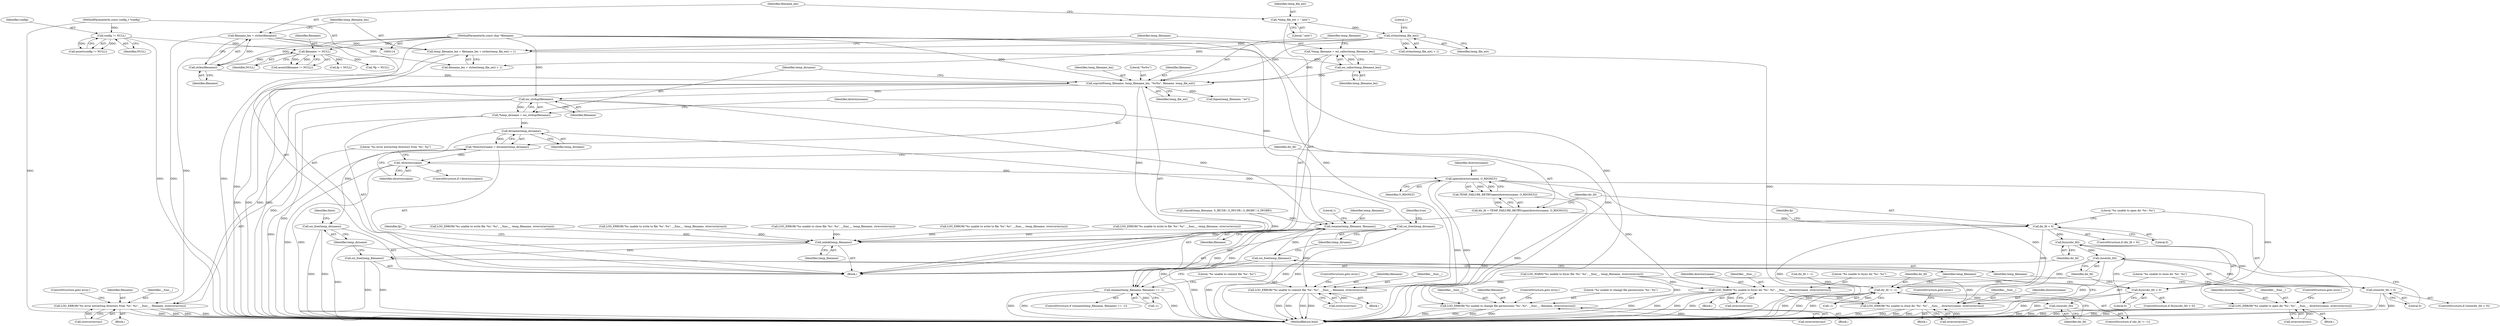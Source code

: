 digraph "0_Android_472271b153c5dc53c28beac55480a8d8434b2d5c_56@API" {
"1000172" [label="(Call,osi_strdup(filename))"];
"1000163" [label="(Call,snprintf(temp_filename, temp_filename_len, \"%s%s\", filename, temp_file_ext))"];
"1000159" [label="(Call,*temp_filename = osi_calloc(temp_filename_len))"];
"1000161" [label="(Call,osi_calloc(temp_filename_len))"];
"1000150" [label="(Call,temp_filename_len = filename_len + strlen(temp_file_ext) + 1)"];
"1000145" [label="(Call,filename_len = strlen(filename))"];
"1000147" [label="(Call,strlen(filename))"];
"1000123" [label="(Call,filename != NULL)"];
"1000116" [label="(MethodParameterIn,const char *filename)"];
"1000119" [label="(Call,config != NULL)"];
"1000115" [label="(MethodParameterIn,const config_t *config)"];
"1000155" [label="(Call,strlen(temp_file_ext))"];
"1000141" [label="(Call,*temp_file_ext = \".new\")"];
"1000170" [label="(Call,*temp_dirname = osi_strdup(filename))"];
"1000177" [label="(Call,dirname(temp_dirname))"];
"1000175" [label="(Call,*directoryname = dirname(temp_dirname))"];
"1000180" [label="(Call,!directoryname)"];
"1000193" [label="(Call,open(directoryname, O_RDONLY))"];
"1000192" [label="(Call,TEMP_FAILURE_RETRY(open(directoryname, O_RDONLY)))"];
"1000190" [label="(Call,dir_fd = TEMP_FAILURE_RETRY(open(directoryname, O_RDONLY)))"];
"1000197" [label="(Call,dir_fd < 0)"];
"1000403" [label="(Call,fsync(dir_fd))"];
"1000402" [label="(Call,fsync(dir_fd) < 0)"];
"1000415" [label="(Call,close(dir_fd))"];
"1000414" [label="(Call,close(dir_fd) < 0)"];
"1000440" [label="(Call,dir_fd != -1)"];
"1000444" [label="(Call,close(dir_fd))"];
"1000201" [label="(Call,LOG_ERROR(\"%s unable to open dir '%s': %s\", __func__, directoryname, strerror(errno)))"];
"1000407" [label="(Call,LOG_WARN(\"%s unable to fsync dir '%s': %s\", __func__, directoryname, strerror(errno)))"];
"1000419" [label="(Call,LOG_ERROR(\"%s unable to close dir '%s': %s\", __func__, directoryname, strerror(errno)))"];
"1000428" [label="(Call,osi_free(temp_dirname))"];
"1000448" [label="(Call,osi_free(temp_dirname))"];
"1000183" [label="(Call,LOG_ERROR(\"%s error extracting directory from '%s': %s\", __func__, filename, strerror(errno)))"];
"1000379" [label="(Call,LOG_ERROR(\"%s unable to change file permissions '%s': %s\", __func__, filename, strerror(errno)))"];
"1000388" [label="(Call,rename(temp_filename, filename))"];
"1000387" [label="(Call,rename(temp_filename, filename) == -1)"];
"1000394" [label="(Call,LOG_ERROR(\"%s unable to commit file '%s': %s\", __func__, filename, strerror(errno)))"];
"1000426" [label="(Call,osi_free(temp_filename))"];
"1000433" [label="(Call,unlink(temp_filename))"];
"1000446" [label="(Call,osi_free(temp_filename))"];
"1000189" [label="(ControlStructure,goto error;)"];
"1000382" [label="(Identifier,filename)"];
"1000391" [label="(Call,-1)"];
"1000117" [label="(Block,)"];
"1000401" [label="(ControlStructure,if (fsync(dir_fd) < 0))"];
"1000199" [label="(Literal,0)"];
"1000197" [label="(Call,dir_fd < 0)"];
"1000120" [label="(Identifier,config)"];
"1000402" [label="(Call,fsync(dir_fd) < 0)"];
"1000180" [label="(Call,!directoryname)"];
"1000449" [label="(Identifier,temp_dirname)"];
"1000451" [label="(Identifier,false)"];
"1000207" [label="(ControlStructure,goto error;)"];
"1000362" [label="(Call,fp = NULL)"];
"1000191" [label="(Identifier,dir_fd)"];
"1000137" [label="(Call,*fp = NULL)"];
"1000176" [label="(Identifier,directoryname)"];
"1000187" [label="(Call,strerror(errno))"];
"1000383" [label="(Call,strerror(errno))"];
"1000175" [label="(Call,*directoryname = dirname(temp_dirname))"];
"1000161" [label="(Call,osi_calloc(temp_filename_len))"];
"1000415" [label="(Call,close(dir_fd))"];
"1000403" [label="(Call,fsync(dir_fd))"];
"1000444" [label="(Call,close(dir_fd))"];
"1000122" [label="(Call,assert(filename != NULL))"];
"1000154" [label="(Call,strlen(temp_file_ext) + 1)"];
"1000162" [label="(Identifier,temp_filename_len)"];
"1000436" [label="(Identifier,fp)"];
"1000433" [label="(Call,unlink(temp_filename))"];
"1000116" [label="(MethodParameterIn,const char *filename)"];
"1000418" [label="(Block,)"];
"1000125" [label="(Identifier,NULL)"];
"1000204" [label="(Identifier,directoryname)"];
"1000182" [label="(Block,)"];
"1000405" [label="(Literal,0)"];
"1000179" [label="(ControlStructure,if (!directoryname))"];
"1000421" [label="(Identifier,__func__)"];
"1000205" [label="(Call,strerror(errno))"];
"1000413" [label="(ControlStructure,if (close(dir_fd) < 0))"];
"1000118" [label="(Call,assert(config != NULL))"];
"1000178" [label="(Identifier,temp_dirname)"];
"1000422" [label="(Identifier,directoryname)"];
"1000173" [label="(Identifier,filename)"];
"1000428" [label="(Call,osi_free(temp_dirname))"];
"1000147" [label="(Call,strlen(filename))"];
"1000150" [label="(Call,temp_filename_len = filename_len + strlen(temp_file_ext) + 1)"];
"1000434" [label="(Identifier,temp_filename)"];
"1000389" [label="(Identifier,temp_filename)"];
"1000200" [label="(Block,)"];
"1000159" [label="(Call,*temp_filename = osi_calloc(temp_filename_len))"];
"1000165" [label="(Identifier,temp_filename_len)"];
"1000172" [label="(Call,osi_strdup(filename))"];
"1000217" [label="(Call,LOG_ERROR(\"%s unable to write file '%s': %s\", __func__, temp_filename, strerror(errno)))"];
"1000201" [label="(Call,LOG_ERROR(\"%s unable to open dir '%s': %s\", __func__, directoryname, strerror(errno)))"];
"1000209" [label="(Identifier,fp)"];
"1000329" [label="(Call,LOG_ERROR(\"%s unable to write to file '%s': %s\", __func__, temp_filename, strerror(errno)))"];
"1000393" [label="(Block,)"];
"1000164" [label="(Identifier,temp_filename)"];
"1000160" [label="(Identifier,temp_filename)"];
"1000143" [label="(Literal,\".new\")"];
"1000386" [label="(ControlStructure,if (rename(temp_filename, filename) == -1))"];
"1000132" [label="(Call,dir_fd = -1)"];
"1000448" [label="(Call,osi_free(temp_dirname))"];
"1000446" [label="(Call,osi_free(temp_filename))"];
"1000417" [label="(Literal,0)"];
"1000385" [label="(ControlStructure,goto error;)"];
"1000184" [label="(Literal,\"%s error extracting directory from '%s': %s\")"];
"1000142" [label="(Identifier,temp_file_ext)"];
"1000439" [label="(ControlStructure,if (dir_fd != -1))"];
"1000395" [label="(Literal,\"%s unable to commit file '%s': %s\")"];
"1000355" [label="(Call,LOG_ERROR(\"%s unable to close file '%s': %s\", __func__, temp_filename, strerror(errno)))"];
"1000392" [label="(Literal,1)"];
"1000151" [label="(Identifier,temp_filename_len)"];
"1000115" [label="(MethodParameterIn,const config_t *config)"];
"1000425" [label="(ControlStructure,goto error;)"];
"1000166" [label="(Literal,\"%s%s\")"];
"1000380" [label="(Literal,\"%s unable to change file permissions '%s': %s\")"];
"1000426" [label="(Call,osi_free(temp_filename))"];
"1000141" [label="(Call,*temp_file_ext = \".new\")"];
"1000396" [label="(Identifier,__func__)"];
"1000193" [label="(Call,open(directoryname, O_RDONLY))"];
"1000379" [label="(Call,LOG_ERROR(\"%s unable to change file permissions '%s': %s\", __func__, filename, strerror(errno)))"];
"1000431" [label="(Identifier,true)"];
"1000407" [label="(Call,LOG_WARN(\"%s unable to fsync dir '%s': %s\", __func__, directoryname, strerror(errno)))"];
"1000387" [label="(Call,rename(temp_filename, filename) == -1)"];
"1000190" [label="(Call,dir_fd = TEMP_FAILURE_RETRY(open(directoryname, O_RDONLY)))"];
"1000411" [label="(Call,strerror(errno))"];
"1000408" [label="(Literal,\"%s unable to fsync dir '%s': %s\")"];
"1000186" [label="(Identifier,filename)"];
"1000156" [label="(Identifier,temp_file_ext)"];
"1000419" [label="(Call,LOG_ERROR(\"%s unable to close dir '%s': %s\", __func__, directoryname, strerror(errno)))"];
"1000406" [label="(Block,)"];
"1000400" [label="(ControlStructure,goto error;)"];
"1000198" [label="(Identifier,dir_fd)"];
"1000192" [label="(Call,TEMP_FAILURE_RETRY(open(directoryname, O_RDONLY)))"];
"1000183" [label="(Call,LOG_ERROR(\"%s error extracting directory from '%s': %s\", __func__, filename, strerror(errno)))"];
"1000195" [label="(Identifier,O_RDONLY)"];
"1000210" [label="(Call,fopen(temp_filename, \"wt\"))"];
"1000442" [label="(Call,-1)"];
"1000185" [label="(Identifier,__func__)"];
"1000203" [label="(Identifier,__func__)"];
"1000177" [label="(Call,dirname(temp_dirname))"];
"1000423" [label="(Call,strerror(errno))"];
"1000397" [label="(Identifier,filename)"];
"1000155" [label="(Call,strlen(temp_file_ext))"];
"1000171" [label="(Identifier,temp_dirname)"];
"1000202" [label="(Literal,\"%s unable to open dir '%s': %s\")"];
"1000429" [label="(Identifier,temp_dirname)"];
"1000146" [label="(Identifier,filename_len)"];
"1000420" [label="(Literal,\"%s unable to close dir '%s': %s\")"];
"1000452" [label="(MethodReturn,bool)"];
"1000343" [label="(Call,LOG_WARN(\"%s unable to fsync file '%s': %s\", __func__, temp_filename, strerror(errno)))"];
"1000394" [label="(Call,LOG_ERROR(\"%s unable to commit file '%s': %s\", __func__, filename, strerror(errno)))"];
"1000410" [label="(Identifier,directoryname)"];
"1000170" [label="(Call,*temp_dirname = osi_strdup(filename))"];
"1000145" [label="(Call,filename_len = strlen(filename))"];
"1000163" [label="(Call,snprintf(temp_filename, temp_filename_len, \"%s%s\", filename, temp_file_ext))"];
"1000157" [label="(Literal,1)"];
"1000167" [label="(Identifier,filename)"];
"1000447" [label="(Identifier,temp_filename)"];
"1000194" [label="(Identifier,directoryname)"];
"1000196" [label="(ControlStructure,if (dir_fd < 0))"];
"1000119" [label="(Call,config != NULL)"];
"1000124" [label="(Identifier,filename)"];
"1000440" [label="(Call,dir_fd != -1)"];
"1000123" [label="(Call,filename != NULL)"];
"1000427" [label="(Identifier,temp_filename)"];
"1000260" [label="(Call,LOG_ERROR(\"%s unable to write to file '%s': %s\", __func__, temp_filename, strerror(errno)))"];
"1000388" [label="(Call,rename(temp_filename, filename))"];
"1000168" [label="(Identifier,temp_file_ext)"];
"1000152" [label="(Call,filename_len + strlen(temp_file_ext) + 1)"];
"1000441" [label="(Identifier,dir_fd)"];
"1000398" [label="(Call,strerror(errno))"];
"1000390" [label="(Identifier,filename)"];
"1000306" [label="(Call,LOG_ERROR(\"%s unable to write to file '%s': %s\", __func__, temp_filename, strerror(errno)))"];
"1000367" [label="(Call,chmod(temp_filename, S_IRUSR | S_IWUSR | S_IRGRP | S_IWGRP))"];
"1000378" [label="(Block,)"];
"1000445" [label="(Identifier,dir_fd)"];
"1000414" [label="(Call,close(dir_fd) < 0)"];
"1000181" [label="(Identifier,directoryname)"];
"1000404" [label="(Identifier,dir_fd)"];
"1000381" [label="(Identifier,__func__)"];
"1000148" [label="(Identifier,filename)"];
"1000416" [label="(Identifier,dir_fd)"];
"1000409" [label="(Identifier,__func__)"];
"1000121" [label="(Identifier,NULL)"];
"1000172" -> "1000170"  [label="AST: "];
"1000172" -> "1000173"  [label="CFG: "];
"1000173" -> "1000172"  [label="AST: "];
"1000170" -> "1000172"  [label="CFG: "];
"1000172" -> "1000452"  [label="DDG: "];
"1000172" -> "1000170"  [label="DDG: "];
"1000163" -> "1000172"  [label="DDG: "];
"1000116" -> "1000172"  [label="DDG: "];
"1000172" -> "1000183"  [label="DDG: "];
"1000172" -> "1000379"  [label="DDG: "];
"1000172" -> "1000388"  [label="DDG: "];
"1000163" -> "1000117"  [label="AST: "];
"1000163" -> "1000168"  [label="CFG: "];
"1000164" -> "1000163"  [label="AST: "];
"1000165" -> "1000163"  [label="AST: "];
"1000166" -> "1000163"  [label="AST: "];
"1000167" -> "1000163"  [label="AST: "];
"1000168" -> "1000163"  [label="AST: "];
"1000171" -> "1000163"  [label="CFG: "];
"1000163" -> "1000452"  [label="DDG: "];
"1000163" -> "1000452"  [label="DDG: "];
"1000163" -> "1000452"  [label="DDG: "];
"1000159" -> "1000163"  [label="DDG: "];
"1000161" -> "1000163"  [label="DDG: "];
"1000147" -> "1000163"  [label="DDG: "];
"1000116" -> "1000163"  [label="DDG: "];
"1000155" -> "1000163"  [label="DDG: "];
"1000163" -> "1000210"  [label="DDG: "];
"1000163" -> "1000433"  [label="DDG: "];
"1000159" -> "1000117"  [label="AST: "];
"1000159" -> "1000161"  [label="CFG: "];
"1000160" -> "1000159"  [label="AST: "];
"1000161" -> "1000159"  [label="AST: "];
"1000164" -> "1000159"  [label="CFG: "];
"1000159" -> "1000452"  [label="DDG: "];
"1000161" -> "1000159"  [label="DDG: "];
"1000161" -> "1000162"  [label="CFG: "];
"1000162" -> "1000161"  [label="AST: "];
"1000150" -> "1000161"  [label="DDG: "];
"1000150" -> "1000117"  [label="AST: "];
"1000150" -> "1000152"  [label="CFG: "];
"1000151" -> "1000150"  [label="AST: "];
"1000152" -> "1000150"  [label="AST: "];
"1000160" -> "1000150"  [label="CFG: "];
"1000150" -> "1000452"  [label="DDG: "];
"1000145" -> "1000150"  [label="DDG: "];
"1000155" -> "1000150"  [label="DDG: "];
"1000145" -> "1000117"  [label="AST: "];
"1000145" -> "1000147"  [label="CFG: "];
"1000146" -> "1000145"  [label="AST: "];
"1000147" -> "1000145"  [label="AST: "];
"1000151" -> "1000145"  [label="CFG: "];
"1000145" -> "1000452"  [label="DDG: "];
"1000147" -> "1000145"  [label="DDG: "];
"1000145" -> "1000152"  [label="DDG: "];
"1000147" -> "1000148"  [label="CFG: "];
"1000148" -> "1000147"  [label="AST: "];
"1000123" -> "1000147"  [label="DDG: "];
"1000116" -> "1000147"  [label="DDG: "];
"1000123" -> "1000122"  [label="AST: "];
"1000123" -> "1000125"  [label="CFG: "];
"1000124" -> "1000123"  [label="AST: "];
"1000125" -> "1000123"  [label="AST: "];
"1000122" -> "1000123"  [label="CFG: "];
"1000123" -> "1000122"  [label="DDG: "];
"1000123" -> "1000122"  [label="DDG: "];
"1000116" -> "1000123"  [label="DDG: "];
"1000119" -> "1000123"  [label="DDG: "];
"1000123" -> "1000137"  [label="DDG: "];
"1000123" -> "1000362"  [label="DDG: "];
"1000116" -> "1000114"  [label="AST: "];
"1000116" -> "1000452"  [label="DDG: "];
"1000116" -> "1000183"  [label="DDG: "];
"1000116" -> "1000379"  [label="DDG: "];
"1000116" -> "1000388"  [label="DDG: "];
"1000116" -> "1000394"  [label="DDG: "];
"1000119" -> "1000118"  [label="AST: "];
"1000119" -> "1000121"  [label="CFG: "];
"1000120" -> "1000119"  [label="AST: "];
"1000121" -> "1000119"  [label="AST: "];
"1000118" -> "1000119"  [label="CFG: "];
"1000119" -> "1000452"  [label="DDG: "];
"1000119" -> "1000118"  [label="DDG: "];
"1000119" -> "1000118"  [label="DDG: "];
"1000115" -> "1000119"  [label="DDG: "];
"1000115" -> "1000114"  [label="AST: "];
"1000115" -> "1000452"  [label="DDG: "];
"1000155" -> "1000154"  [label="AST: "];
"1000155" -> "1000156"  [label="CFG: "];
"1000156" -> "1000155"  [label="AST: "];
"1000157" -> "1000155"  [label="CFG: "];
"1000155" -> "1000152"  [label="DDG: "];
"1000155" -> "1000154"  [label="DDG: "];
"1000141" -> "1000155"  [label="DDG: "];
"1000141" -> "1000117"  [label="AST: "];
"1000141" -> "1000143"  [label="CFG: "];
"1000142" -> "1000141"  [label="AST: "];
"1000143" -> "1000141"  [label="AST: "];
"1000146" -> "1000141"  [label="CFG: "];
"1000170" -> "1000117"  [label="AST: "];
"1000171" -> "1000170"  [label="AST: "];
"1000176" -> "1000170"  [label="CFG: "];
"1000170" -> "1000452"  [label="DDG: "];
"1000170" -> "1000177"  [label="DDG: "];
"1000177" -> "1000175"  [label="AST: "];
"1000177" -> "1000178"  [label="CFG: "];
"1000178" -> "1000177"  [label="AST: "];
"1000175" -> "1000177"  [label="CFG: "];
"1000177" -> "1000175"  [label="DDG: "];
"1000177" -> "1000428"  [label="DDG: "];
"1000177" -> "1000448"  [label="DDG: "];
"1000175" -> "1000117"  [label="AST: "];
"1000176" -> "1000175"  [label="AST: "];
"1000181" -> "1000175"  [label="CFG: "];
"1000175" -> "1000452"  [label="DDG: "];
"1000175" -> "1000180"  [label="DDG: "];
"1000180" -> "1000179"  [label="AST: "];
"1000180" -> "1000181"  [label="CFG: "];
"1000181" -> "1000180"  [label="AST: "];
"1000184" -> "1000180"  [label="CFG: "];
"1000191" -> "1000180"  [label="CFG: "];
"1000180" -> "1000452"  [label="DDG: "];
"1000180" -> "1000452"  [label="DDG: "];
"1000180" -> "1000193"  [label="DDG: "];
"1000193" -> "1000192"  [label="AST: "];
"1000193" -> "1000195"  [label="CFG: "];
"1000194" -> "1000193"  [label="AST: "];
"1000195" -> "1000193"  [label="AST: "];
"1000192" -> "1000193"  [label="CFG: "];
"1000193" -> "1000452"  [label="DDG: "];
"1000193" -> "1000452"  [label="DDG: "];
"1000193" -> "1000192"  [label="DDG: "];
"1000193" -> "1000192"  [label="DDG: "];
"1000193" -> "1000201"  [label="DDG: "];
"1000193" -> "1000407"  [label="DDG: "];
"1000193" -> "1000419"  [label="DDG: "];
"1000192" -> "1000190"  [label="AST: "];
"1000190" -> "1000192"  [label="CFG: "];
"1000192" -> "1000452"  [label="DDG: "];
"1000192" -> "1000190"  [label="DDG: "];
"1000190" -> "1000117"  [label="AST: "];
"1000191" -> "1000190"  [label="AST: "];
"1000198" -> "1000190"  [label="CFG: "];
"1000190" -> "1000452"  [label="DDG: "];
"1000190" -> "1000197"  [label="DDG: "];
"1000197" -> "1000196"  [label="AST: "];
"1000197" -> "1000199"  [label="CFG: "];
"1000198" -> "1000197"  [label="AST: "];
"1000199" -> "1000197"  [label="AST: "];
"1000202" -> "1000197"  [label="CFG: "];
"1000209" -> "1000197"  [label="CFG: "];
"1000197" -> "1000452"  [label="DDG: "];
"1000197" -> "1000403"  [label="DDG: "];
"1000197" -> "1000440"  [label="DDG: "];
"1000403" -> "1000402"  [label="AST: "];
"1000403" -> "1000404"  [label="CFG: "];
"1000404" -> "1000403"  [label="AST: "];
"1000405" -> "1000403"  [label="CFG: "];
"1000403" -> "1000402"  [label="DDG: "];
"1000403" -> "1000415"  [label="DDG: "];
"1000402" -> "1000401"  [label="AST: "];
"1000402" -> "1000405"  [label="CFG: "];
"1000405" -> "1000402"  [label="AST: "];
"1000408" -> "1000402"  [label="CFG: "];
"1000416" -> "1000402"  [label="CFG: "];
"1000402" -> "1000452"  [label="DDG: "];
"1000402" -> "1000452"  [label="DDG: "];
"1000415" -> "1000414"  [label="AST: "];
"1000415" -> "1000416"  [label="CFG: "];
"1000416" -> "1000415"  [label="AST: "];
"1000417" -> "1000415"  [label="CFG: "];
"1000415" -> "1000452"  [label="DDG: "];
"1000415" -> "1000414"  [label="DDG: "];
"1000415" -> "1000440"  [label="DDG: "];
"1000414" -> "1000413"  [label="AST: "];
"1000414" -> "1000417"  [label="CFG: "];
"1000417" -> "1000414"  [label="AST: "];
"1000420" -> "1000414"  [label="CFG: "];
"1000427" -> "1000414"  [label="CFG: "];
"1000414" -> "1000452"  [label="DDG: "];
"1000414" -> "1000452"  [label="DDG: "];
"1000440" -> "1000439"  [label="AST: "];
"1000440" -> "1000442"  [label="CFG: "];
"1000441" -> "1000440"  [label="AST: "];
"1000442" -> "1000440"  [label="AST: "];
"1000445" -> "1000440"  [label="CFG: "];
"1000447" -> "1000440"  [label="CFG: "];
"1000440" -> "1000452"  [label="DDG: "];
"1000440" -> "1000452"  [label="DDG: "];
"1000440" -> "1000452"  [label="DDG: "];
"1000132" -> "1000440"  [label="DDG: "];
"1000442" -> "1000440"  [label="DDG: "];
"1000440" -> "1000444"  [label="DDG: "];
"1000444" -> "1000439"  [label="AST: "];
"1000444" -> "1000445"  [label="CFG: "];
"1000445" -> "1000444"  [label="AST: "];
"1000447" -> "1000444"  [label="CFG: "];
"1000444" -> "1000452"  [label="DDG: "];
"1000444" -> "1000452"  [label="DDG: "];
"1000201" -> "1000200"  [label="AST: "];
"1000201" -> "1000205"  [label="CFG: "];
"1000202" -> "1000201"  [label="AST: "];
"1000203" -> "1000201"  [label="AST: "];
"1000204" -> "1000201"  [label="AST: "];
"1000205" -> "1000201"  [label="AST: "];
"1000207" -> "1000201"  [label="CFG: "];
"1000201" -> "1000452"  [label="DDG: "];
"1000201" -> "1000452"  [label="DDG: "];
"1000201" -> "1000452"  [label="DDG: "];
"1000201" -> "1000452"  [label="DDG: "];
"1000205" -> "1000201"  [label="DDG: "];
"1000407" -> "1000406"  [label="AST: "];
"1000407" -> "1000411"  [label="CFG: "];
"1000408" -> "1000407"  [label="AST: "];
"1000409" -> "1000407"  [label="AST: "];
"1000410" -> "1000407"  [label="AST: "];
"1000411" -> "1000407"  [label="AST: "];
"1000416" -> "1000407"  [label="CFG: "];
"1000407" -> "1000452"  [label="DDG: "];
"1000407" -> "1000452"  [label="DDG: "];
"1000407" -> "1000452"  [label="DDG: "];
"1000407" -> "1000452"  [label="DDG: "];
"1000343" -> "1000407"  [label="DDG: "];
"1000411" -> "1000407"  [label="DDG: "];
"1000407" -> "1000419"  [label="DDG: "];
"1000407" -> "1000419"  [label="DDG: "];
"1000419" -> "1000418"  [label="AST: "];
"1000419" -> "1000423"  [label="CFG: "];
"1000420" -> "1000419"  [label="AST: "];
"1000421" -> "1000419"  [label="AST: "];
"1000422" -> "1000419"  [label="AST: "];
"1000423" -> "1000419"  [label="AST: "];
"1000425" -> "1000419"  [label="CFG: "];
"1000419" -> "1000452"  [label="DDG: "];
"1000419" -> "1000452"  [label="DDG: "];
"1000419" -> "1000452"  [label="DDG: "];
"1000419" -> "1000452"  [label="DDG: "];
"1000343" -> "1000419"  [label="DDG: "];
"1000423" -> "1000419"  [label="DDG: "];
"1000428" -> "1000117"  [label="AST: "];
"1000428" -> "1000429"  [label="CFG: "];
"1000429" -> "1000428"  [label="AST: "];
"1000431" -> "1000428"  [label="CFG: "];
"1000428" -> "1000452"  [label="DDG: "];
"1000428" -> "1000452"  [label="DDG: "];
"1000448" -> "1000117"  [label="AST: "];
"1000448" -> "1000449"  [label="CFG: "];
"1000449" -> "1000448"  [label="AST: "];
"1000451" -> "1000448"  [label="CFG: "];
"1000448" -> "1000452"  [label="DDG: "];
"1000448" -> "1000452"  [label="DDG: "];
"1000183" -> "1000182"  [label="AST: "];
"1000183" -> "1000187"  [label="CFG: "];
"1000184" -> "1000183"  [label="AST: "];
"1000185" -> "1000183"  [label="AST: "];
"1000186" -> "1000183"  [label="AST: "];
"1000187" -> "1000183"  [label="AST: "];
"1000189" -> "1000183"  [label="CFG: "];
"1000183" -> "1000452"  [label="DDG: "];
"1000183" -> "1000452"  [label="DDG: "];
"1000183" -> "1000452"  [label="DDG: "];
"1000183" -> "1000452"  [label="DDG: "];
"1000187" -> "1000183"  [label="DDG: "];
"1000379" -> "1000378"  [label="AST: "];
"1000379" -> "1000383"  [label="CFG: "];
"1000380" -> "1000379"  [label="AST: "];
"1000381" -> "1000379"  [label="AST: "];
"1000382" -> "1000379"  [label="AST: "];
"1000383" -> "1000379"  [label="AST: "];
"1000385" -> "1000379"  [label="CFG: "];
"1000379" -> "1000452"  [label="DDG: "];
"1000379" -> "1000452"  [label="DDG: "];
"1000379" -> "1000452"  [label="DDG: "];
"1000379" -> "1000452"  [label="DDG: "];
"1000343" -> "1000379"  [label="DDG: "];
"1000383" -> "1000379"  [label="DDG: "];
"1000388" -> "1000387"  [label="AST: "];
"1000388" -> "1000390"  [label="CFG: "];
"1000389" -> "1000388"  [label="AST: "];
"1000390" -> "1000388"  [label="AST: "];
"1000392" -> "1000388"  [label="CFG: "];
"1000388" -> "1000452"  [label="DDG: "];
"1000388" -> "1000387"  [label="DDG: "];
"1000388" -> "1000387"  [label="DDG: "];
"1000367" -> "1000388"  [label="DDG: "];
"1000388" -> "1000394"  [label="DDG: "];
"1000388" -> "1000426"  [label="DDG: "];
"1000388" -> "1000433"  [label="DDG: "];
"1000387" -> "1000386"  [label="AST: "];
"1000387" -> "1000391"  [label="CFG: "];
"1000391" -> "1000387"  [label="AST: "];
"1000395" -> "1000387"  [label="CFG: "];
"1000404" -> "1000387"  [label="CFG: "];
"1000387" -> "1000452"  [label="DDG: "];
"1000387" -> "1000452"  [label="DDG: "];
"1000387" -> "1000452"  [label="DDG: "];
"1000391" -> "1000387"  [label="DDG: "];
"1000394" -> "1000393"  [label="AST: "];
"1000394" -> "1000398"  [label="CFG: "];
"1000395" -> "1000394"  [label="AST: "];
"1000396" -> "1000394"  [label="AST: "];
"1000397" -> "1000394"  [label="AST: "];
"1000398" -> "1000394"  [label="AST: "];
"1000400" -> "1000394"  [label="CFG: "];
"1000394" -> "1000452"  [label="DDG: "];
"1000394" -> "1000452"  [label="DDG: "];
"1000394" -> "1000452"  [label="DDG: "];
"1000394" -> "1000452"  [label="DDG: "];
"1000343" -> "1000394"  [label="DDG: "];
"1000398" -> "1000394"  [label="DDG: "];
"1000426" -> "1000117"  [label="AST: "];
"1000426" -> "1000427"  [label="CFG: "];
"1000427" -> "1000426"  [label="AST: "];
"1000429" -> "1000426"  [label="CFG: "];
"1000426" -> "1000452"  [label="DDG: "];
"1000426" -> "1000452"  [label="DDG: "];
"1000433" -> "1000117"  [label="AST: "];
"1000433" -> "1000434"  [label="CFG: "];
"1000434" -> "1000433"  [label="AST: "];
"1000436" -> "1000433"  [label="CFG: "];
"1000433" -> "1000452"  [label="DDG: "];
"1000367" -> "1000433"  [label="DDG: "];
"1000329" -> "1000433"  [label="DDG: "];
"1000260" -> "1000433"  [label="DDG: "];
"1000355" -> "1000433"  [label="DDG: "];
"1000217" -> "1000433"  [label="DDG: "];
"1000306" -> "1000433"  [label="DDG: "];
"1000433" -> "1000446"  [label="DDG: "];
"1000446" -> "1000117"  [label="AST: "];
"1000446" -> "1000447"  [label="CFG: "];
"1000447" -> "1000446"  [label="AST: "];
"1000449" -> "1000446"  [label="CFG: "];
"1000446" -> "1000452"  [label="DDG: "];
"1000446" -> "1000452"  [label="DDG: "];
}
